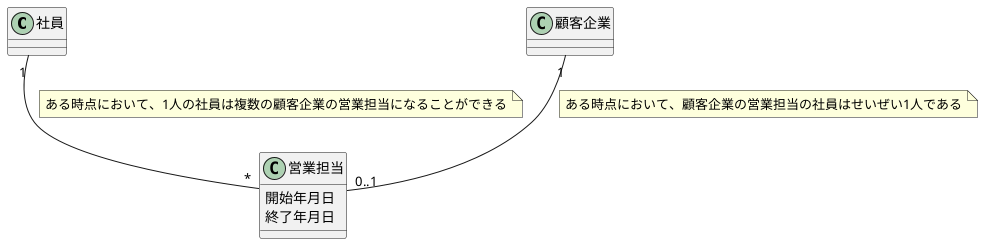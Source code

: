 @startuml

class 社員
class 顧客企業

class 営業担当 {
  開始年月日
  終了年月日
}

社員 "1"--"*" 営業担当
note on link : ある時点において、1人の社員は複数の顧客企業の営業担当になることができる

顧客企業 "1"--"0..1" 営業担当
note on link : ある時点において、顧客企業の営業担当の社員はせいぜい1人である

@enduml

